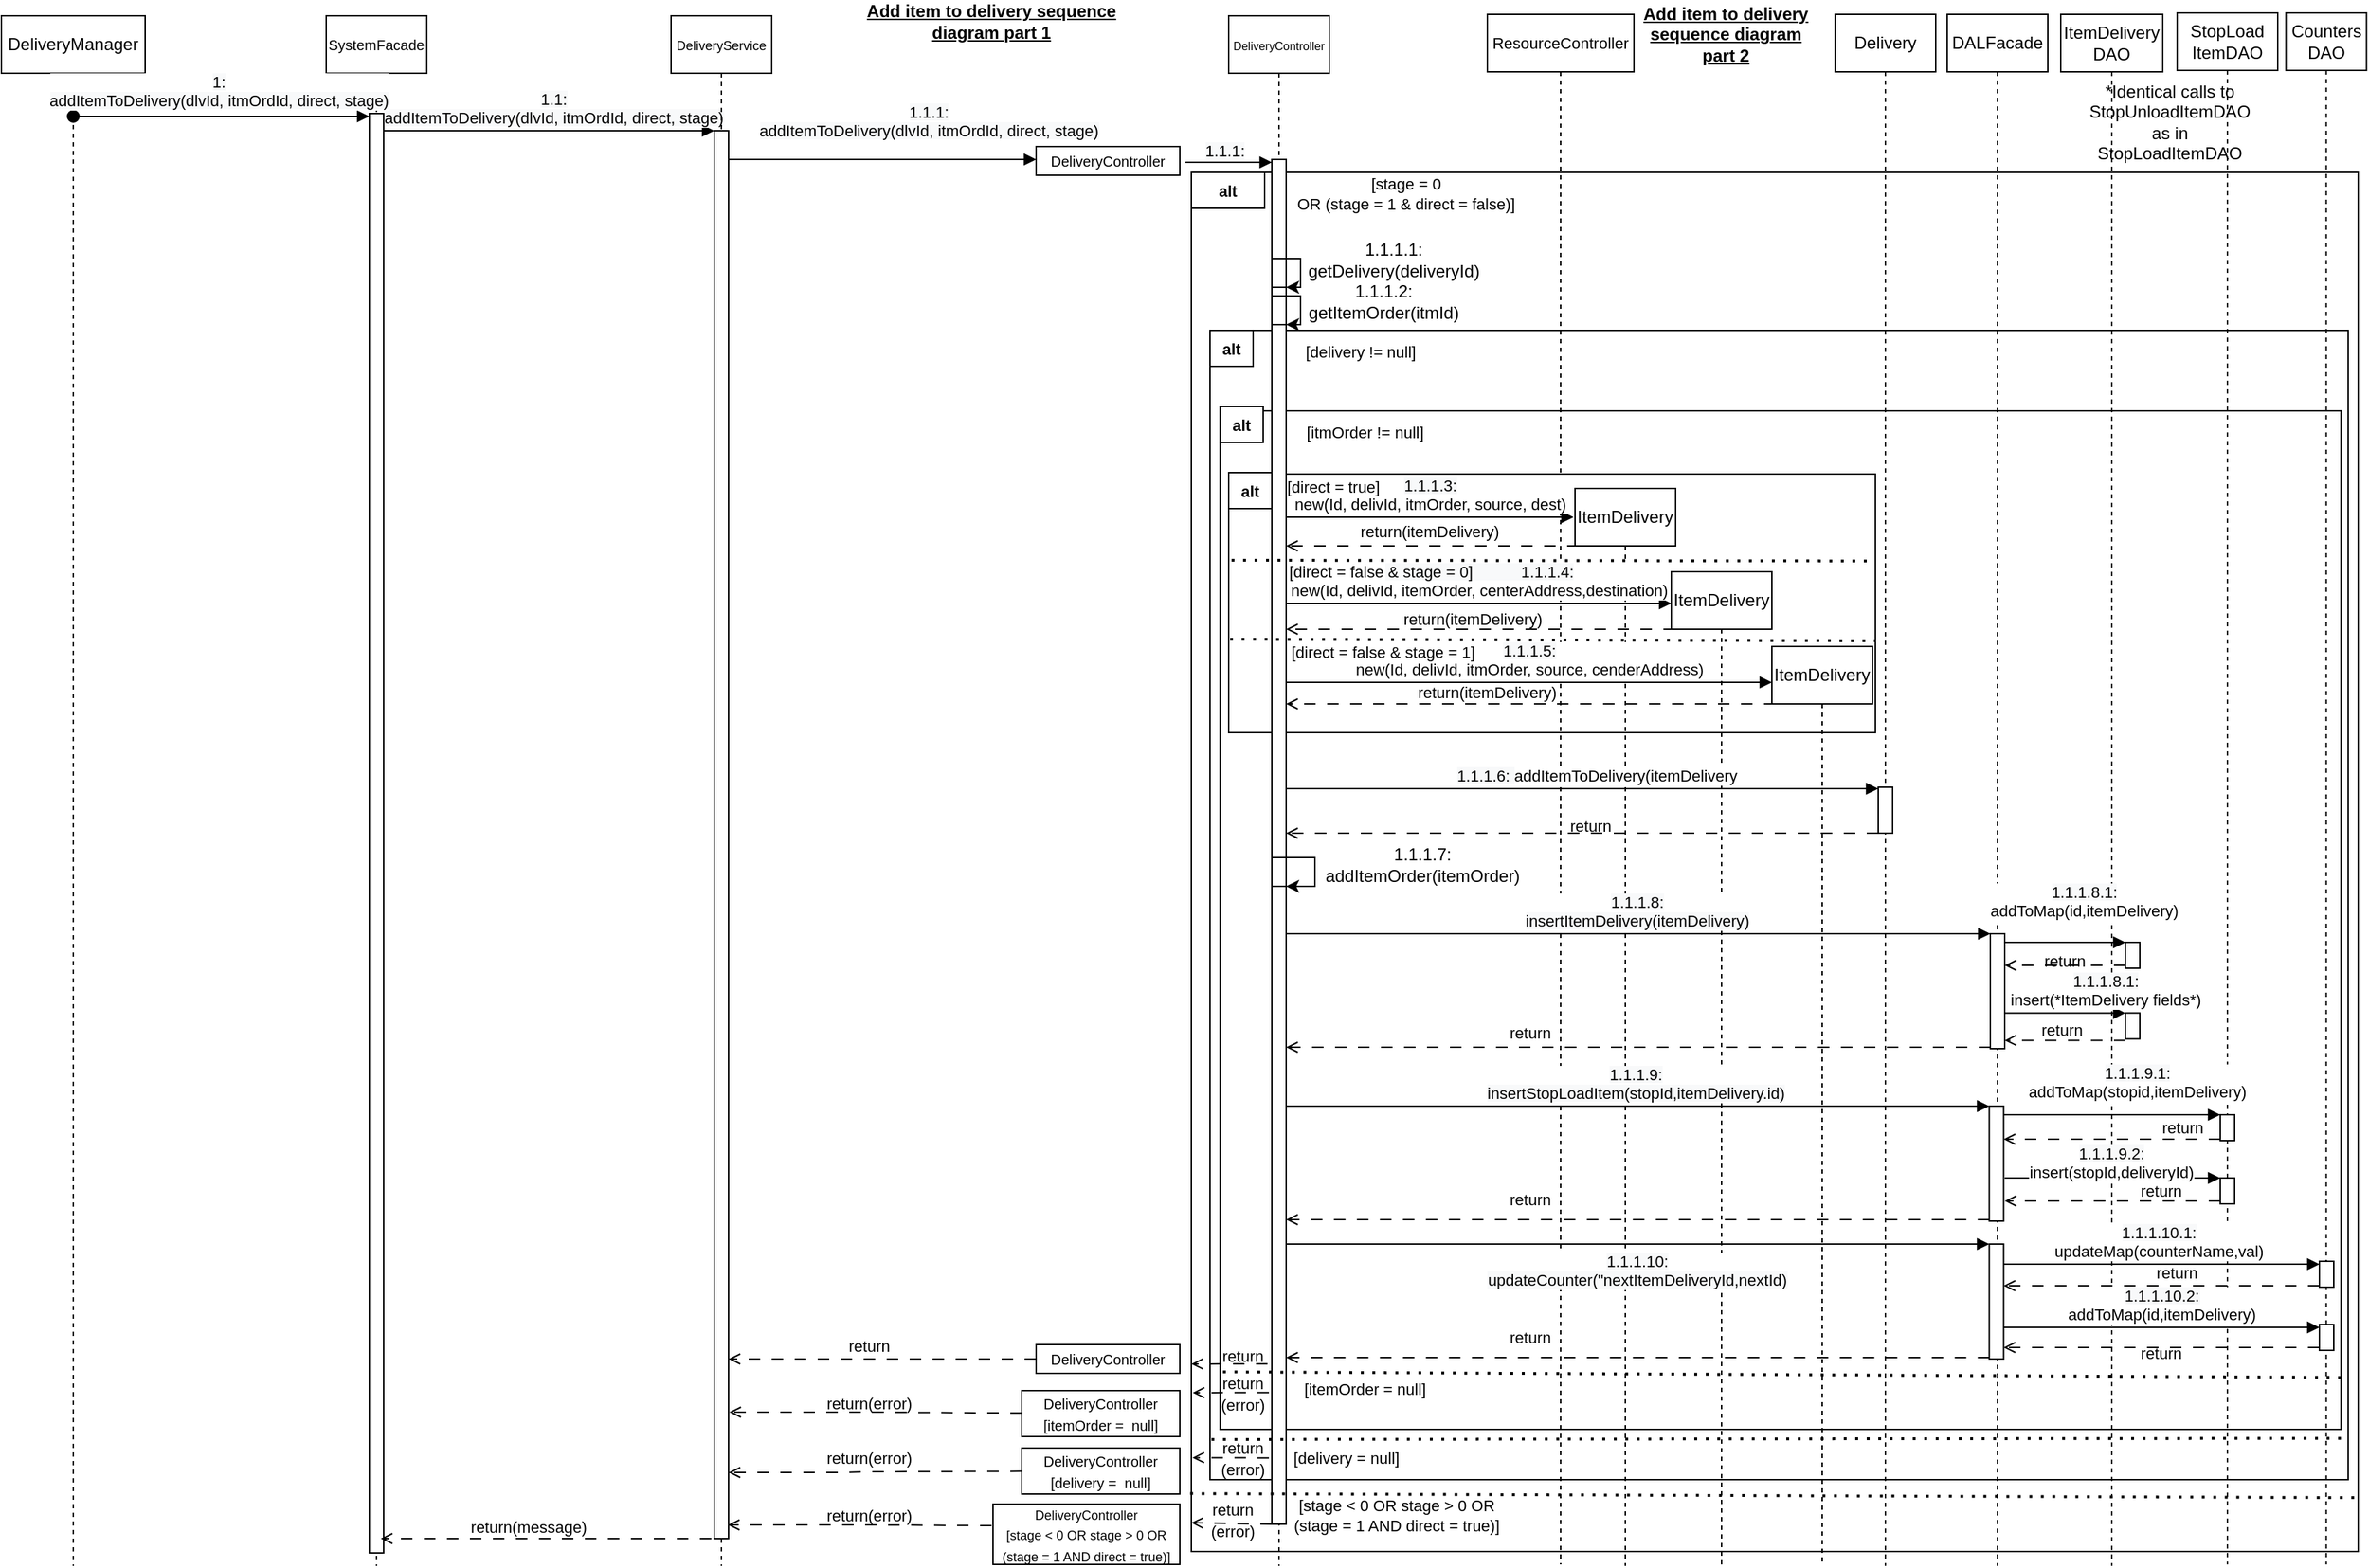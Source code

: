 <mxfile version="20.5.3" type="embed"><diagram name="Page-1" id="2YBvvXClWsGukQMizWep"><mxGraphModel dx="2140" dy="945" grid="1" gridSize="10" guides="1" tooltips="1" connect="1" arrows="1" fold="1" page="1" pageScale="1" pageWidth="827" pageHeight="1169" math="0" shadow="0"><root><mxCell id="0"/><mxCell id="1" parent="0"/><mxCell id="198" value="" style="rounded=0;whiteSpace=wrap;html=1;fontSize=11;" parent="1" vertex="1"><mxGeometry x="4" y="120" width="812" height="960" as="geometry"/></mxCell><mxCell id="205" value="" style="rounded=0;whiteSpace=wrap;html=1;fontSize=11;" parent="1" vertex="1"><mxGeometry x="17" y="230" width="792" height="800" as="geometry"/></mxCell><mxCell id="208" value="" style="rounded=0;whiteSpace=wrap;html=1;fontSize=11;" parent="1" vertex="1"><mxGeometry x="24" y="286" width="780" height="709" as="geometry"/></mxCell><mxCell id="211" value="" style="rounded=0;whiteSpace=wrap;html=1;fontSize=11;" parent="1" vertex="1"><mxGeometry x="30" y="330" width="450" height="180" as="geometry"/></mxCell><mxCell id="103" value="DeliveryManager" style="shape=umlLifeline;perimeter=lifelinePerimeter;whiteSpace=wrap;html=1;container=0;dropTarget=0;collapsible=0;recursiveResize=0;outlineConnect=0;portConstraint=eastwest;newEdgeStyle={&quot;edgeStyle&quot;:&quot;elbowEdgeStyle&quot;,&quot;elbow&quot;:&quot;vertical&quot;,&quot;curved&quot;:0,&quot;rounded&quot;:0};" parent="1" vertex="1"><mxGeometry x="-824" y="11" width="100" height="1079" as="geometry"/></mxCell><mxCell id="104" value="&lt;font style=&quot;font-size: 10px;&quot;&gt;SystemFacade&lt;/font&gt;" style="shape=umlLifeline;perimeter=lifelinePerimeter;whiteSpace=wrap;html=1;container=0;dropTarget=0;collapsible=0;recursiveResize=0;outlineConnect=0;portConstraint=eastwest;newEdgeStyle={&quot;edgeStyle&quot;:&quot;elbowEdgeStyle&quot;,&quot;elbow&quot;:&quot;vertical&quot;,&quot;curved&quot;:0,&quot;rounded&quot;:0};" parent="1" vertex="1"><mxGeometry x="-598" y="11" width="70" height="1079" as="geometry"/></mxCell><mxCell id="105" value="" style="html=1;points=[];perimeter=orthogonalPerimeter;outlineConnect=0;targetShapes=umlLifeline;portConstraint=eastwest;newEdgeStyle={&quot;edgeStyle&quot;:&quot;elbowEdgeStyle&quot;,&quot;elbow&quot;:&quot;vertical&quot;,&quot;curved&quot;:0,&quot;rounded&quot;:0};" parent="104" vertex="1"><mxGeometry x="30" y="68" width="10" height="1002" as="geometry"/></mxCell><mxCell id="106" value="&lt;font style=&quot;font-size: 8px;&quot;&gt;DeliveryController&lt;/font&gt;" style="shape=umlLifeline;perimeter=lifelinePerimeter;whiteSpace=wrap;html=1;container=0;dropTarget=0;collapsible=0;recursiveResize=0;outlineConnect=0;portConstraint=eastwest;newEdgeStyle={&quot;edgeStyle&quot;:&quot;elbowEdgeStyle&quot;,&quot;elbow&quot;:&quot;vertical&quot;,&quot;curved&quot;:0,&quot;rounded&quot;:0};" parent="1" vertex="1"><mxGeometry x="30" y="11" width="70" height="1079" as="geometry"/></mxCell><mxCell id="107" value="" style="html=1;points=[];perimeter=orthogonalPerimeter;outlineConnect=0;targetShapes=umlLifeline;portConstraint=eastwest;newEdgeStyle={&quot;edgeStyle&quot;:&quot;elbowEdgeStyle&quot;,&quot;elbow&quot;:&quot;vertical&quot;,&quot;curved&quot;:0,&quot;rounded&quot;:0};" parent="106" vertex="1"><mxGeometry x="30" y="100" width="10" height="950" as="geometry"/></mxCell><mxCell id="197" value="" style="html=1;points=[];perimeter=orthogonalPerimeter;outlineConnect=0;targetShapes=umlLifeline;portConstraint=eastwest;newEdgeStyle={&quot;edgeStyle&quot;:&quot;elbowEdgeStyle&quot;,&quot;elbow&quot;:&quot;vertical&quot;,&quot;curved&quot;:0,&quot;rounded&quot;:0};" parent="106" vertex="1"><mxGeometry x="30" y="169" width="10" height="20" as="geometry"/></mxCell><mxCell id="196" value="" style="edgeStyle=elbowEdgeStyle;elbow=vertical;endArrow=classic;html=1;rounded=0;" parent="106" source="197" target="197" edge="1"><mxGeometry width="50" height="50" relative="1" as="geometry"><mxPoint x="-106.5" y="183.237" as="sourcePoint"/><mxPoint x="-106.5" y="203.237" as="targetPoint"/><Array as="points"><mxPoint x="50" y="179"/></Array></mxGeometry></mxCell><mxCell id="204" value="" style="html=1;points=[];perimeter=orthogonalPerimeter;outlineConnect=0;targetShapes=umlLifeline;portConstraint=eastwest;newEdgeStyle={&quot;edgeStyle&quot;:&quot;elbowEdgeStyle&quot;,&quot;elbow&quot;:&quot;vertical&quot;,&quot;curved&quot;:0,&quot;rounded&quot;:0};" parent="106" vertex="1"><mxGeometry x="30" y="195" width="10" height="20" as="geometry"/></mxCell><mxCell id="202" value="" style="edgeStyle=elbowEdgeStyle;elbow=vertical;endArrow=classic;html=1;rounded=0;" parent="106" source="204" target="204" edge="1"><mxGeometry width="50" height="50" relative="1" as="geometry"><mxPoint x="-105.5" y="180.237" as="sourcePoint"/><mxPoint x="-105.5" y="200.237" as="targetPoint"/><Array as="points"><mxPoint x="50" y="209"/></Array></mxGeometry></mxCell><mxCell id="108" value="&lt;font style=&quot;font-size: 11px;&quot;&gt;ResourceController&lt;/font&gt;" style="shape=umlLifeline;perimeter=lifelinePerimeter;whiteSpace=wrap;html=1;container=0;dropTarget=0;collapsible=0;recursiveResize=0;outlineConnect=0;portConstraint=eastwest;newEdgeStyle={&quot;edgeStyle&quot;:&quot;elbowEdgeStyle&quot;,&quot;elbow&quot;:&quot;vertical&quot;,&quot;curved&quot;:0,&quot;rounded&quot;:0};" parent="1" vertex="1"><mxGeometry x="210" y="10" width="102" height="1079" as="geometry"/></mxCell><mxCell id="114" value="ItemDelivery" style="shape=umlLifeline;perimeter=lifelinePerimeter;whiteSpace=wrap;html=1;container=0;dropTarget=0;collapsible=0;recursiveResize=0;outlineConnect=0;portConstraint=eastwest;newEdgeStyle={&quot;edgeStyle&quot;:&quot;elbowEdgeStyle&quot;,&quot;elbow&quot;:&quot;vertical&quot;,&quot;curved&quot;:0,&quot;rounded&quot;:0};" parent="1" vertex="1"><mxGeometry x="271" y="340" width="70" height="750" as="geometry"/></mxCell><mxCell id="116" value="ItemDelivery" style="shape=umlLifeline;perimeter=lifelinePerimeter;whiteSpace=wrap;html=1;container=0;dropTarget=0;collapsible=0;recursiveResize=0;outlineConnect=0;portConstraint=eastwest;newEdgeStyle={&quot;edgeStyle&quot;:&quot;elbowEdgeStyle&quot;,&quot;elbow&quot;:&quot;vertical&quot;,&quot;curved&quot;:0,&quot;rounded&quot;:0};" parent="1" vertex="1"><mxGeometry x="408" y="450" width="70" height="640" as="geometry"/></mxCell><mxCell id="133" value="" style="endArrow=open;html=1;rounded=0;horizontal=1;dashed=1;dashPattern=8 8;endFill=0;" parent="1" edge="1"><mxGeometry width="50" height="50" relative="1" as="geometry"><mxPoint x="-330" y="1071" as="sourcePoint"/><mxPoint x="-560" y="1071" as="targetPoint"/><Array as="points"><mxPoint x="-392" y="1071"/><mxPoint x="-502" y="1071"/></Array></mxGeometry></mxCell><mxCell id="134" value="&lt;font style=&quot;font-size: 12px;&quot;&gt;Delivery&lt;/font&gt;" style="shape=umlLifeline;perimeter=lifelinePerimeter;whiteSpace=wrap;html=1;container=0;dropTarget=0;collapsible=0;recursiveResize=0;outlineConnect=0;portConstraint=eastwest;newEdgeStyle={&quot;edgeStyle&quot;:&quot;elbowEdgeStyle&quot;,&quot;elbow&quot;:&quot;vertical&quot;,&quot;curved&quot;:0,&quot;rounded&quot;:0};" parent="1" vertex="1"><mxGeometry x="452" y="10" width="70" height="1080" as="geometry"/></mxCell><mxCell id="136" value="&lt;span style=&quot;background-color: rgb(248, 249, 250);&quot;&gt;1.1:&lt;/span&gt;&lt;br style=&quot;background-color: rgb(248, 249, 250);&quot;&gt;&lt;span style=&quot;background-color: rgb(248, 249, 250);&quot;&gt;addItemToDelivery(dlvId, itmOrdId, direct, stage)&lt;/span&gt;" style="html=1;verticalAlign=bottom;endArrow=block;edgeStyle=elbowEdgeStyle;elbow=vertical;curved=0;rounded=0;" parent="1" source="105" target="140" edge="1"><mxGeometry x="0.026" relative="1" as="geometry"><mxPoint x="-580" y="141" as="sourcePoint"/><Array as="points"><mxPoint x="-490" y="91"/><mxPoint x="-470" y="141"/><mxPoint x="260" y="101"/><mxPoint x="180" y="151"/><mxPoint x="250" y="91"/></Array><mxPoint as="offset"/><mxPoint x="-400" y="141" as="targetPoint"/></mxGeometry></mxCell><mxCell id="137" value="&lt;span style=&quot;background-color: rgb(248, 249, 250);&quot;&gt;&lt;font style=&quot;&quot;&gt;1:&lt;br&gt;addItemToDelivery(dlvId, itmOrdId, direct, stage)&lt;/font&gt;&lt;/span&gt;" style="html=1;verticalAlign=bottom;startArrow=oval;endArrow=block;startSize=8;edgeStyle=elbowEdgeStyle;elbow=vertical;curved=0;rounded=0;" parent="1" source="103" target="105" edge="1"><mxGeometry x="-0.019" y="2" relative="1" as="geometry"><mxPoint x="-804.965" y="81" as="sourcePoint"/><Array as="points"><mxPoint x="-660" y="81"/><mxPoint x="-640" y="71"/><mxPoint x="110" y="71"/><mxPoint x="50" y="71"/><mxPoint x="160" y="91"/><mxPoint x="130" y="111"/></Array><mxPoint as="offset"/><mxPoint x="-570" y="81" as="targetPoint"/></mxGeometry></mxCell><mxCell id="138" value="&lt;span style=&quot;background-color: rgb(248, 249, 250);&quot;&gt;1.1.1:&lt;/span&gt;&lt;br style=&quot;background-color: rgb(248, 249, 250);&quot;&gt;&lt;span style=&quot;background-color: rgb(248, 249, 250);&quot;&gt;addItemToDelivery(dlvId, itmOrdId, direct, stage)&lt;/span&gt;" style="html=1;verticalAlign=bottom;endArrow=block;edgeStyle=elbowEdgeStyle;elbow=vertical;curved=0;rounded=0;" parent="1" source="140" target="Bc3wxz4l5R2YYqvCJoII-310" edge="1"><mxGeometry x="0.293" y="11" relative="1" as="geometry"><mxPoint x="-548" y="101" as="sourcePoint"/><Array as="points"><mxPoint x="-240" y="111"/><mxPoint x="-240" y="151"/><mxPoint x="-480" y="101"/><mxPoint x="-460" y="151"/><mxPoint x="270" y="111"/><mxPoint x="190" y="161"/><mxPoint x="260" y="101"/></Array><mxPoint as="offset"/><mxPoint x="-120" y="111" as="targetPoint"/></mxGeometry></mxCell><mxCell id="139" value="&lt;font style=&quot;font-size: 9px;&quot;&gt;DeliveryService&lt;/font&gt;" style="shape=umlLifeline;perimeter=lifelinePerimeter;whiteSpace=wrap;html=1;container=0;dropTarget=0;collapsible=0;recursiveResize=0;outlineConnect=0;portConstraint=eastwest;newEdgeStyle={&quot;edgeStyle&quot;:&quot;elbowEdgeStyle&quot;,&quot;elbow&quot;:&quot;vertical&quot;,&quot;curved&quot;:0,&quot;rounded&quot;:0};" parent="1" vertex="1"><mxGeometry x="-358" y="11" width="70" height="1079" as="geometry"/></mxCell><mxCell id="140" value="" style="html=1;points=[];perimeter=orthogonalPerimeter;outlineConnect=0;targetShapes=umlLifeline;portConstraint=eastwest;newEdgeStyle={&quot;edgeStyle&quot;:&quot;elbowEdgeStyle&quot;,&quot;elbow&quot;:&quot;vertical&quot;,&quot;curved&quot;:0,&quot;rounded&quot;:0};" parent="139" vertex="1"><mxGeometry x="30" y="80" width="10" height="980" as="geometry"/></mxCell><mxCell id="161" value="DALFacade" style="shape=umlLifeline;perimeter=lifelinePerimeter;whiteSpace=wrap;html=1;container=0;dropTarget=0;collapsible=0;recursiveResize=0;outlineConnect=0;portConstraint=eastwest;newEdgeStyle={&quot;edgeStyle&quot;:&quot;elbowEdgeStyle&quot;,&quot;elbow&quot;:&quot;vertical&quot;,&quot;curved&quot;:0,&quot;rounded&quot;:0};" parent="1" vertex="1"><mxGeometry x="530" y="10" width="70" height="1080" as="geometry"/></mxCell><mxCell id="167" value="ItemDelivery&lt;br&gt;DAO" style="shape=umlLifeline;perimeter=lifelinePerimeter;whiteSpace=wrap;html=1;container=0;dropTarget=0;collapsible=0;recursiveResize=0;outlineConnect=0;portConstraint=eastwest;newEdgeStyle={&quot;edgeStyle&quot;:&quot;elbowEdgeStyle&quot;,&quot;elbow&quot;:&quot;vertical&quot;,&quot;curved&quot;:0,&quot;rounded&quot;:0};" parent="1" vertex="1"><mxGeometry x="609" y="10" width="71" height="1080" as="geometry"/></mxCell><mxCell id="193" value="&lt;font style=&quot;font-size: 11px;&quot;&gt;return(message)&lt;/font&gt;" style="text;html=1;align=center;verticalAlign=middle;whiteSpace=wrap;rounded=0;" parent="1" vertex="1"><mxGeometry x="-487" y="1048" width="60" height="30" as="geometry"/></mxCell><mxCell id="195" value="1.1.1.1: getDelivery(deliveryId)" style="text;html=1;align=center;verticalAlign=middle;whiteSpace=wrap;rounded=0;" parent="1" vertex="1"><mxGeometry x="70" y="166" width="150" height="30" as="geometry"/></mxCell><mxCell id="199" value="[stage = 0&lt;br&gt;OR (stage = 1 &amp;amp; direct = false)]" style="text;html=1;align=center;verticalAlign=middle;whiteSpace=wrap;rounded=0;fontSize=11;" parent="1" vertex="1"><mxGeometry x="54" y="120" width="199" height="30" as="geometry"/></mxCell><mxCell id="200" value="&lt;b&gt;alt&lt;/b&gt;" style="rounded=0;whiteSpace=wrap;html=1;fontSize=11;" parent="1" vertex="1"><mxGeometry x="4" y="120" width="51" height="25" as="geometry"/></mxCell><mxCell id="203" value="1.1.1.2: getItemOrder(itmId)" style="text;html=1;align=center;verticalAlign=middle;whiteSpace=wrap;rounded=0;" parent="1" vertex="1"><mxGeometry x="63" y="195" width="150" height="30" as="geometry"/></mxCell><mxCell id="206" value="&lt;b&gt;alt&lt;/b&gt;" style="rounded=0;whiteSpace=wrap;html=1;fontSize=11;" parent="1" vertex="1"><mxGeometry x="17" y="230" width="30" height="25" as="geometry"/></mxCell><mxCell id="207" value="[delivery != null]" style="text;html=1;align=center;verticalAlign=middle;whiteSpace=wrap;rounded=0;fontSize=11;" parent="1" vertex="1"><mxGeometry x="80" y="230" width="83.5" height="30" as="geometry"/></mxCell><mxCell id="209" value="&lt;b&gt;alt&lt;/b&gt;" style="rounded=0;whiteSpace=wrap;html=1;fontSize=11;" parent="1" vertex="1"><mxGeometry x="24" y="283" width="30" height="25" as="geometry"/></mxCell><mxCell id="210" value="[itmOrder != null]" style="text;html=1;align=center;verticalAlign=middle;whiteSpace=wrap;rounded=0;fontSize=11;" parent="1" vertex="1"><mxGeometry x="80" y="286" width="90" height="30" as="geometry"/></mxCell><mxCell id="212" value="&lt;b&gt;alt&lt;/b&gt;" style="rounded=0;whiteSpace=wrap;html=1;fontSize=11;" parent="1" vertex="1"><mxGeometry x="30" y="329" width="30" height="25" as="geometry"/></mxCell><mxCell id="214" value="&lt;span style=&quot;background-color: rgb(248, 249, 250);&quot;&gt;1.1.1.3:&lt;/span&gt;&lt;br style=&quot;background-color: rgb(248, 249, 250);&quot;&gt;new(Id, delivId, itmOrder, source, dest)" style="html=1;verticalAlign=bottom;endArrow=block;edgeStyle=elbowEdgeStyle;elbow=vertical;curved=0;rounded=0;" parent="1" source="107" edge="1"><mxGeometry x="-0.003" relative="1" as="geometry"><mxPoint x="-32" y="360.0" as="sourcePoint"/><Array as="points"><mxPoint x="244" y="360"/><mxPoint x="-186" y="121"/><mxPoint x="-186" y="161"/><mxPoint x="-426" y="111"/><mxPoint x="-406" y="161"/><mxPoint x="324" y="121"/><mxPoint x="244" y="171"/><mxPoint x="314" y="111"/></Array><mxPoint as="offset"/><mxPoint x="270" y="360" as="targetPoint"/></mxGeometry></mxCell><mxCell id="213" value="[direct = true]" style="text;html=1;align=center;verticalAlign=middle;whiteSpace=wrap;rounded=0;fontSize=11;" parent="1" vertex="1"><mxGeometry x="61" y="324" width="83.5" height="30" as="geometry"/></mxCell><mxCell id="215" value="" style="endArrow=open;html=1;rounded=0;horizontal=1;dashed=1;dashPattern=8 8;endFill=0;" parent="1" source="114" target="107" edge="1"><mxGeometry width="50" height="50" relative="1" as="geometry"><mxPoint x="-318" y="878" as="sourcePoint"/><mxPoint x="-548" y="878" as="targetPoint"/><Array as="points"><mxPoint x="150" y="380"/><mxPoint x="70" y="380"/></Array></mxGeometry></mxCell><mxCell id="216" value="&lt;font style=&quot;font-size: 11px;&quot;&gt;return(itemDelivery)&lt;/font&gt;" style="text;html=1;align=center;verticalAlign=middle;whiteSpace=wrap;rounded=0;" parent="1" vertex="1"><mxGeometry x="140" y="355" width="60" height="30" as="geometry"/></mxCell><mxCell id="217" value="ItemDelivery" style="shape=umlLifeline;perimeter=lifelinePerimeter;whiteSpace=wrap;html=1;container=0;dropTarget=0;collapsible=0;recursiveResize=0;outlineConnect=0;portConstraint=eastwest;newEdgeStyle={&quot;edgeStyle&quot;:&quot;elbowEdgeStyle&quot;,&quot;elbow&quot;:&quot;vertical&quot;,&quot;curved&quot;:0,&quot;rounded&quot;:0};" parent="1" vertex="1"><mxGeometry x="338" y="398" width="70" height="692" as="geometry"/></mxCell><mxCell id="218" value="" style="endArrow=none;dashed=1;html=1;dashPattern=1 3;strokeWidth=2;rounded=0;fontSize=11;entryX=1.001;entryY=0.336;entryDx=0;entryDy=0;entryPerimeter=0;" parent="1" target="211" edge="1"><mxGeometry width="50" height="50" relative="1" as="geometry"><mxPoint x="32" y="390" as="sourcePoint"/><mxPoint x="771" y="390" as="targetPoint"/></mxGeometry></mxCell><mxCell id="220" value="&lt;span style=&quot;background-color: rgb(248, 249, 250);&quot;&gt;&amp;nbsp; &amp;nbsp; &amp;nbsp; &amp;nbsp; &amp;nbsp; &amp;nbsp; &amp;nbsp; &amp;nbsp; &amp;nbsp; &amp;nbsp; &amp;nbsp; &amp;nbsp; &amp;nbsp; &amp;nbsp; &amp;nbsp; &amp;nbsp;1.1.1.4:&lt;/span&gt;&lt;br style=&quot;background-color: rgb(248, 249, 250);&quot;&gt;new(Id, delivId, itemOrder, centerAddress,destination)" style="html=1;verticalAlign=bottom;endArrow=block;edgeStyle=elbowEdgeStyle;elbow=vertical;curved=0;rounded=0;" parent="1" source="107" edge="1"><mxGeometry relative="1" as="geometry"><mxPoint x="-75.5" y="420" as="sourcePoint"/><Array as="points"><mxPoint x="244.5" y="420"/><mxPoint x="-185.5" y="181"/><mxPoint x="-185.5" y="221"/><mxPoint x="-425.5" y="171"/><mxPoint x="-405.5" y="221"/><mxPoint x="324.5" y="181"/><mxPoint x="244.5" y="231"/><mxPoint x="314.5" y="171"/></Array><mxPoint as="offset"/><mxPoint x="338" y="420" as="targetPoint"/></mxGeometry></mxCell><mxCell id="219" value="[direct = false &amp;amp; stage = 0]" style="text;html=1;align=center;verticalAlign=middle;whiteSpace=wrap;rounded=0;fontSize=11;" parent="1" vertex="1"><mxGeometry x="64" y="383" width="143.5" height="30" as="geometry"/></mxCell><mxCell id="221" value="" style="endArrow=open;html=1;rounded=0;horizontal=1;dashed=1;dashPattern=8 8;endFill=0;" parent="1" target="107" edge="1"><mxGeometry width="50" height="50" relative="1" as="geometry"><mxPoint x="372.5" y="438" as="sourcePoint"/><mxPoint x="-76" y="438" as="targetPoint"/><Array as="points"><mxPoint x="140" y="438"/><mxPoint x="70" y="438"/></Array></mxGeometry></mxCell><mxCell id="222" value="&lt;font style=&quot;font-size: 11px;&quot;&gt;return(itemDelivery)&lt;/font&gt;" style="text;html=1;align=center;verticalAlign=middle;whiteSpace=wrap;rounded=0;" parent="1" vertex="1"><mxGeometry x="170" y="416" width="60" height="30" as="geometry"/></mxCell><mxCell id="223" value="" style="endArrow=none;dashed=1;html=1;dashPattern=1 3;strokeWidth=2;rounded=0;fontSize=11;" parent="1" edge="1"><mxGeometry width="50" height="50" relative="1" as="geometry"><mxPoint x="31" y="445" as="sourcePoint"/><mxPoint x="480" y="446" as="targetPoint"/></mxGeometry></mxCell><mxCell id="225" value="&lt;span style=&quot;background-color: rgb(248, 249, 250);&quot;&gt;1.1.1.5:&lt;/span&gt;&lt;br style=&quot;background-color: rgb(248, 249, 250);&quot;&gt;new(Id, delivId, itmOrder, source, cenderAddress)" style="html=1;verticalAlign=bottom;endArrow=block;edgeStyle=elbowEdgeStyle;elbow=vertical;curved=0;rounded=0;" parent="1" source="107" edge="1"><mxGeometry x="-0.003" relative="1" as="geometry"><mxPoint x="-76" y="474" as="sourcePoint"/><Array as="points"><mxPoint x="398" y="475"/><mxPoint x="-176" y="125"/><mxPoint x="-176" y="165"/><mxPoint x="-416" y="115"/><mxPoint x="-396" y="165"/><mxPoint x="334" y="125"/><mxPoint x="254" y="175"/><mxPoint x="324" y="115"/></Array><mxPoint as="offset"/><mxPoint x="408" y="475" as="targetPoint"/></mxGeometry></mxCell><mxCell id="224" value="[direct = false &amp;amp; stage = 1]" style="text;html=1;align=center;verticalAlign=middle;whiteSpace=wrap;rounded=0;fontSize=11;" parent="1" vertex="1"><mxGeometry x="68" y="439" width="139" height="30" as="geometry"/></mxCell><mxCell id="227" value="" style="endArrow=open;html=1;rounded=0;horizontal=1;dashed=1;dashPattern=8 8;endFill=0;" parent="1" target="107" edge="1"><mxGeometry width="50" height="50" relative="1" as="geometry"><mxPoint x="442.5" y="490" as="sourcePoint"/><mxPoint x="-75.5" y="490" as="targetPoint"/><Array as="points"><mxPoint x="140.5" y="490"/><mxPoint x="80" y="490"/></Array></mxGeometry></mxCell><mxCell id="228" value="&lt;font style=&quot;font-size: 11px;&quot;&gt;return(itemDelivery)&lt;/font&gt;" style="text;html=1;align=center;verticalAlign=middle;whiteSpace=wrap;rounded=0;" parent="1" vertex="1"><mxGeometry x="180" y="467" width="60" height="30" as="geometry"/></mxCell><mxCell id="229" value="&lt;span style=&quot;background-color: rgb(248, 249, 250);&quot;&gt;1.1.1.6:&amp;nbsp;&lt;/span&gt;addItemToDelivery(itemDelivery" style="html=1;verticalAlign=bottom;endArrow=block;edgeStyle=elbowEdgeStyle;elbow=vertical;curved=0;rounded=0;" parent="1" source="107" target="230" edge="1"><mxGeometry x="0.045" relative="1" as="geometry"><mxPoint x="-76" y="549" as="sourcePoint"/><Array as="points"><mxPoint x="420" y="549"/><mxPoint x="-20" y="639"/><mxPoint x="-166" y="154"/><mxPoint x="-166" y="194"/><mxPoint x="-406" y="144"/><mxPoint x="-386" y="194"/><mxPoint x="344" y="154"/><mxPoint x="264" y="204"/><mxPoint x="334" y="144"/></Array><mxPoint as="offset"/><mxPoint x="510" y="549" as="targetPoint"/></mxGeometry></mxCell><mxCell id="230" value="" style="html=1;points=[];perimeter=orthogonalPerimeter;outlineConnect=0;targetShapes=umlLifeline;portConstraint=eastwest;newEdgeStyle={&quot;edgeStyle&quot;:&quot;elbowEdgeStyle&quot;,&quot;elbow&quot;:&quot;vertical&quot;,&quot;curved&quot;:0,&quot;rounded&quot;:0};" parent="1" vertex="1"><mxGeometry x="482" y="548" width="10" height="32" as="geometry"/></mxCell><mxCell id="231" value="" style="endArrow=open;html=1;rounded=0;horizontal=1;dashed=1;dashPattern=8 8;endFill=0;" parent="1" source="230" target="107" edge="1"><mxGeometry width="197" height="580" relative="1" as="geometry"><mxPoint x="452.5" y="500" as="sourcePoint"/><mxPoint x="-65.5" y="500" as="targetPoint"/><Array as="points"><mxPoint x="150" y="580"/></Array></mxGeometry></mxCell><mxCell id="232" value="&lt;font style=&quot;font-size: 11px;&quot;&gt;return&lt;/font&gt;" style="text;html=1;align=center;verticalAlign=middle;whiteSpace=wrap;rounded=0;" parent="231" vertex="1"><mxGeometry x="252" y="560" width="60" height="30" as="geometry"/></mxCell><mxCell id="233" value="" style="edgeStyle=elbowEdgeStyle;elbow=vertical;endArrow=classic;html=1;rounded=0;" parent="1" source="235" target="235" edge="1"><mxGeometry width="50" height="50" relative="1" as="geometry"><mxPoint x="-75.5" y="599.237" as="sourcePoint"/><mxPoint x="-75.5" y="619.237" as="targetPoint"/></mxGeometry></mxCell><mxCell id="234" value="1.1.1.7: addItemOrder(itemOrder)" style="text;html=1;align=center;verticalAlign=middle;whiteSpace=wrap;rounded=0;" parent="1" vertex="1"><mxGeometry x="89.5" y="587" width="150" height="30" as="geometry"/></mxCell><mxCell id="235" value="" style="html=1;points=[];perimeter=orthogonalPerimeter;outlineConnect=0;targetShapes=umlLifeline;portConstraint=eastwest;newEdgeStyle={&quot;edgeStyle&quot;:&quot;elbowEdgeStyle&quot;,&quot;elbow&quot;:&quot;vertical&quot;,&quot;curved&quot;:0,&quot;rounded&quot;:0};" parent="1" vertex="1"><mxGeometry x="60" y="597" width="10" height="20" as="geometry"/></mxCell><mxCell id="236" value="" style="endArrow=open;html=1;rounded=0;horizontal=1;dashed=1;dashPattern=8 8;endFill=0;" parent="1" source="Bc3wxz4l5R2YYqvCJoII-313" target="140" edge="1"><mxGeometry width="197" height="580" relative="1" as="geometry"><mxPoint x="-180" y="949" as="sourcePoint"/><mxPoint x="-320" y="946" as="targetPoint"/></mxGeometry></mxCell><mxCell id="238" value="&lt;font style=&quot;font-size: 11px;&quot;&gt;return&lt;/font&gt;" style="text;html=1;align=center;verticalAlign=middle;whiteSpace=wrap;rounded=0;" parent="1" vertex="1"><mxGeometry x="-250" y="922" width="60" height="30" as="geometry"/></mxCell><mxCell id="239" value="" style="endArrow=none;dashed=1;html=1;dashPattern=1 3;strokeWidth=2;rounded=0;fontSize=11;entryX=1;entryY=0.949;entryDx=0;entryDy=0;entryPerimeter=0;" parent="1" target="208" edge="1"><mxGeometry width="50" height="50" relative="1" as="geometry"><mxPoint x="26" y="955" as="sourcePoint"/><mxPoint x="818" y="953" as="targetPoint"/></mxGeometry></mxCell><mxCell id="240" value="[itemOrder = null]" style="text;html=1;align=center;verticalAlign=middle;whiteSpace=wrap;rounded=0;fontSize=11;" parent="1" vertex="1"><mxGeometry x="80" y="952" width="90" height="30" as="geometry"/></mxCell><mxCell id="241" value="" style="endArrow=open;html=1;rounded=0;horizontal=1;dashed=1;dashPattern=8 8;endFill=0;" parent="1" source="Bc3wxz4l5R2YYqvCJoII-314" edge="1"><mxGeometry width="197" height="580" relative="1" as="geometry"><mxPoint x="-140" y="983" as="sourcePoint"/><mxPoint x="-317.5" y="983" as="targetPoint"/><Array as="points"><mxPoint x="-219.5" y="983"/><mxPoint x="-239.5" y="983"/></Array></mxGeometry></mxCell><mxCell id="242" value="&lt;font style=&quot;font-size: 11px;&quot;&gt;return(error)&lt;/font&gt;" style="text;html=1;align=center;verticalAlign=middle;whiteSpace=wrap;rounded=0;" parent="1" vertex="1"><mxGeometry x="-250" y="962" width="60" height="30" as="geometry"/></mxCell><mxCell id="243" value="[delivery = null]" style="text;html=1;align=center;verticalAlign=middle;whiteSpace=wrap;rounded=0;fontSize=11;" parent="1" vertex="1"><mxGeometry x="70" y="1000" width="83.5" height="30" as="geometry"/></mxCell><mxCell id="244" value="" style="endArrow=none;dashed=1;html=1;dashPattern=1 3;strokeWidth=2;rounded=0;fontSize=11;entryX=1.001;entryY=0.964;entryDx=0;entryDy=0;entryPerimeter=0;" parent="1" target="205" edge="1"><mxGeometry width="50" height="50" relative="1" as="geometry"><mxPoint x="18" y="1002" as="sourcePoint"/><mxPoint x="832.75" y="1001" as="targetPoint"/></mxGeometry></mxCell><mxCell id="245" value="" style="endArrow=open;html=1;rounded=0;horizontal=1;dashed=1;dashPattern=8 8;endFill=0;" parent="1" source="Bc3wxz4l5R2YYqvCJoII-315" target="140" edge="1"><mxGeometry width="197" height="580" relative="1" as="geometry"><mxPoint x="-120" y="1025" as="sourcePoint"/><mxPoint x="-317.5" y="1024.5" as="targetPoint"/><Array as="points"><mxPoint x="-219.5" y="1024.5"/><mxPoint x="-240" y="1025"/></Array></mxGeometry></mxCell><mxCell id="246" value="&lt;font style=&quot;font-size: 11px;&quot;&gt;return(error)&lt;/font&gt;" style="text;html=1;align=center;verticalAlign=middle;whiteSpace=wrap;rounded=0;" parent="1" vertex="1"><mxGeometry x="-250" y="1000" width="60" height="30" as="geometry"/></mxCell><mxCell id="247" value="&lt;span style=&quot;background-color: rgb(248, 249, 250);&quot;&gt;1.1.1.8:&lt;/span&gt;&lt;br style=&quot;background-color: rgb(248, 249, 250);&quot;&gt;&lt;span style=&quot;background-color: rgb(248, 249, 250);&quot;&gt;insertItemDelivery(itemDelivery&lt;/span&gt;&lt;span style=&quot;background-color: rgb(248, 249, 250);&quot;&gt;)&lt;/span&gt;" style="html=1;verticalAlign=bottom;endArrow=block;edgeStyle=elbowEdgeStyle;elbow=vertical;curved=0;rounded=0;" parent="1" source="107" target="248" edge="1"><mxGeometry x="-0.006" relative="1" as="geometry"><mxPoint x="-76.0" y="650.0" as="sourcePoint"/><Array as="points"><mxPoint x="70" y="650"/><mxPoint x="208" y="690"/><mxPoint x="-32" y="640"/><mxPoint x="-12" y="690"/><mxPoint x="718" y="650"/><mxPoint x="638" y="700"/><mxPoint x="708" y="640"/></Array><mxPoint as="offset"/><mxPoint x="605" y="650" as="targetPoint"/></mxGeometry></mxCell><mxCell id="248" value="" style="html=1;points=[];perimeter=orthogonalPerimeter;outlineConnect=0;targetShapes=umlLifeline;portConstraint=eastwest;newEdgeStyle={&quot;edgeStyle&quot;:&quot;elbowEdgeStyle&quot;,&quot;elbow&quot;:&quot;vertical&quot;,&quot;curved&quot;:0,&quot;rounded&quot;:0};" parent="1" vertex="1"><mxGeometry x="560" y="650" width="10" height="80" as="geometry"/></mxCell><mxCell id="249" value="&lt;span style=&quot;background-color: rgb(248, 249, 250);&quot;&gt;1.1.1.8.1:&lt;br&gt;&lt;/span&gt;addToMap(id,itemDelivery)" style="html=1;verticalAlign=bottom;endArrow=block;edgeStyle=elbowEdgeStyle;elbow=vertical;curved=0;rounded=0;" parent="1" source="248" target="250" edge="1"><mxGeometry x="0.309" y="13" relative="1" as="geometry"><mxPoint x="615" y="656" as="sourcePoint"/><Array as="points"><mxPoint x="630" y="656"/><mxPoint x="211" y="696"/><mxPoint x="-29" y="646"/><mxPoint x="-9" y="696"/><mxPoint x="721" y="656"/><mxPoint x="641" y="706"/><mxPoint x="711" y="646"/></Array><mxPoint as="offset"/><mxPoint x="699" y="656" as="targetPoint"/></mxGeometry></mxCell><mxCell id="250" value="" style="html=1;points=[];perimeter=orthogonalPerimeter;outlineConnect=0;targetShapes=umlLifeline;portConstraint=eastwest;newEdgeStyle={&quot;edgeStyle&quot;:&quot;elbowEdgeStyle&quot;,&quot;elbow&quot;:&quot;vertical&quot;,&quot;curved&quot;:0,&quot;rounded&quot;:0};" parent="1" vertex="1"><mxGeometry x="654" y="656" width="10" height="18" as="geometry"/></mxCell><mxCell id="252" value="" style="endArrow=open;html=1;rounded=0;horizontal=1;dashed=1;dashPattern=8 8;endFill=0;" parent="1" edge="1"><mxGeometry width="197" height="580" relative="1" as="geometry"><mxPoint x="654" y="672" as="sourcePoint"/><mxPoint x="570" y="672" as="targetPoint"/></mxGeometry></mxCell><mxCell id="253" value="&lt;font style=&quot;font-size: 11px;&quot;&gt;return&lt;/font&gt;" style="text;html=1;align=center;verticalAlign=middle;whiteSpace=wrap;rounded=0;" parent="252" vertex="1"><mxGeometry x="582" y="654" width="60" height="30" as="geometry"/></mxCell><mxCell id="254" value="" style="endArrow=open;html=1;rounded=0;horizontal=1;dashed=1;dashPattern=8 8;endFill=0;" parent="1" target="107" edge="1"><mxGeometry width="197" height="580" relative="1" as="geometry"><mxPoint x="560" y="729" as="sourcePoint"/><mxPoint x="-76" y="729" as="targetPoint"/></mxGeometry></mxCell><mxCell id="255" value="&lt;font style=&quot;font-size: 11px;&quot;&gt;return&lt;/font&gt;" style="text;html=1;align=center;verticalAlign=middle;whiteSpace=wrap;rounded=0;" parent="254" vertex="1"><mxGeometry x="210" y="704" width="60" height="30" as="geometry"/></mxCell><mxCell id="256" value="" style="endArrow=none;dashed=1;html=1;dashPattern=1 3;strokeWidth=2;rounded=0;fontSize=11;exitX=-0.001;exitY=0.958;exitDx=0;exitDy=0;exitPerimeter=0;entryX=1.001;entryY=0.961;entryDx=0;entryDy=0;entryPerimeter=0;" parent="1" source="198" target="198" edge="1"><mxGeometry width="50" height="50" relative="1" as="geometry"><mxPoint x="-200" y="1009" as="sourcePoint"/><mxPoint x="841.04" y="1014.76" as="targetPoint"/></mxGeometry></mxCell><mxCell id="257" value="[stage &amp;lt; 0 OR stage &amp;gt; 0 OR (stage = 1 AND direct = true)]" style="text;html=1;align=center;verticalAlign=middle;whiteSpace=wrap;rounded=0;fontSize=11;" parent="1" vertex="1"><mxGeometry x="63.75" y="1040" width="166.25" height="30" as="geometry"/></mxCell><mxCell id="258" value="" style="endArrow=open;html=1;rounded=0;horizontal=1;dashed=1;dashPattern=8 8;endFill=0;" parent="1" edge="1"><mxGeometry width="197" height="580" relative="1" as="geometry"><mxPoint x="-135" y="1062" as="sourcePoint"/><mxPoint x="-318.5" y="1061.5" as="targetPoint"/><Array as="points"><mxPoint x="-220.5" y="1061.5"/><mxPoint x="-240.5" y="1061.5"/></Array></mxGeometry></mxCell><mxCell id="259" value="&lt;font style=&quot;font-size: 11px;&quot;&gt;return(error)&lt;/font&gt;" style="text;html=1;align=center;verticalAlign=middle;whiteSpace=wrap;rounded=0;" parent="1" vertex="1"><mxGeometry x="-250" y="1040" width="60" height="30" as="geometry"/></mxCell><mxCell id="260" value="&lt;span style=&quot;background-color: rgb(248, 249, 250);&quot;&gt;1.1.1.8.1:&lt;br&gt;&lt;/span&gt;insert(*ItemDelivery fields*)" style="html=1;verticalAlign=bottom;endArrow=block;edgeStyle=elbowEdgeStyle;elbow=vertical;curved=0;rounded=0;" parent="1" target="261" edge="1"><mxGeometry x="0.667" relative="1" as="geometry"><mxPoint x="570.0" y="705.21" as="sourcePoint"/><Array as="points"><mxPoint x="630" y="705.21"/><mxPoint x="211" y="745.21"/><mxPoint x="-29" y="695.21"/><mxPoint x="-9" y="745.21"/><mxPoint x="721" y="705.21"/><mxPoint x="641" y="755.21"/><mxPoint x="711" y="695.21"/></Array><mxPoint as="offset"/><mxPoint x="699" y="705.21" as="targetPoint"/></mxGeometry></mxCell><mxCell id="261" value="" style="html=1;points=[];perimeter=orthogonalPerimeter;outlineConnect=0;targetShapes=umlLifeline;portConstraint=eastwest;newEdgeStyle={&quot;edgeStyle&quot;:&quot;elbowEdgeStyle&quot;,&quot;elbow&quot;:&quot;vertical&quot;,&quot;curved&quot;:0,&quot;rounded&quot;:0};" parent="1" vertex="1"><mxGeometry x="654" y="705.21" width="10" height="18" as="geometry"/></mxCell><mxCell id="262" value="" style="endArrow=open;html=1;rounded=0;horizontal=1;dashed=1;dashPattern=8 8;endFill=0;" parent="1" edge="1"><mxGeometry width="197" height="580" relative="1" as="geometry"><mxPoint x="654" y="724.21" as="sourcePoint"/><mxPoint x="570.0" y="724.21" as="targetPoint"/></mxGeometry></mxCell><mxCell id="263" value="&lt;font style=&quot;font-size: 11px;&quot;&gt;return&lt;/font&gt;" style="text;html=1;align=center;verticalAlign=middle;whiteSpace=wrap;rounded=0;" parent="262" vertex="1"><mxGeometry x="580" y="702" width="60" height="30" as="geometry"/></mxCell><mxCell id="264" value="StopLoad&lt;br&gt;ItemDAO" style="shape=umlLifeline;perimeter=lifelinePerimeter;whiteSpace=wrap;html=1;container=0;dropTarget=0;collapsible=0;recursiveResize=0;outlineConnect=0;portConstraint=eastwest;newEdgeStyle={&quot;edgeStyle&quot;:&quot;elbowEdgeStyle&quot;,&quot;elbow&quot;:&quot;vertical&quot;,&quot;curved&quot;:0,&quot;rounded&quot;:0};" parent="1" vertex="1"><mxGeometry x="690" y="9" width="70" height="1080" as="geometry"/></mxCell><mxCell id="283" value="" style="html=1;points=[];perimeter=orthogonalPerimeter;outlineConnect=0;targetShapes=umlLifeline;portConstraint=eastwest;newEdgeStyle={&quot;edgeStyle&quot;:&quot;elbowEdgeStyle&quot;,&quot;elbow&quot;:&quot;vertical&quot;,&quot;curved&quot;:0,&quot;rounded&quot;:0};" parent="264" vertex="1"><mxGeometry x="30" y="767" width="10" height="18" as="geometry"/></mxCell><mxCell id="288" value="" style="html=1;points=[];perimeter=orthogonalPerimeter;outlineConnect=0;targetShapes=umlLifeline;portConstraint=eastwest;newEdgeStyle={&quot;edgeStyle&quot;:&quot;elbowEdgeStyle&quot;,&quot;elbow&quot;:&quot;vertical&quot;,&quot;curved&quot;:0,&quot;rounded&quot;:0};" parent="264" vertex="1"><mxGeometry x="30" y="811" width="10" height="18" as="geometry"/></mxCell><mxCell id="265" value="&lt;span style=&quot;background-color: rgb(248, 249, 250);&quot;&gt;1.1.1.9:&lt;/span&gt;&lt;br style=&quot;background-color: rgb(248, 249, 250);&quot;&gt;&lt;span style=&quot;background-color: rgb(248, 249, 250);&quot;&gt;insertStopLoadItem(stopId,itemDelivery.id)&lt;/span&gt;" style="html=1;verticalAlign=bottom;endArrow=block;edgeStyle=elbowEdgeStyle;elbow=vertical;curved=0;rounded=0;" parent="1" source="107" target="266" edge="1"><mxGeometry x="-0.006" relative="1" as="geometry"><mxPoint x="-76.75" y="770.0" as="sourcePoint"/><Array as="points"><mxPoint x="70" y="770"/><mxPoint x="207.25" y="810"/><mxPoint x="-32.75" y="760"/><mxPoint x="-12.75" y="810"/><mxPoint x="717.25" y="770"/><mxPoint x="637.25" y="820"/><mxPoint x="707.25" y="760"/></Array><mxPoint as="offset"/><mxPoint x="604.25" y="770" as="targetPoint"/></mxGeometry></mxCell><mxCell id="266" value="" style="html=1;points=[];perimeter=orthogonalPerimeter;outlineConnect=0;targetShapes=umlLifeline;portConstraint=eastwest;newEdgeStyle={&quot;edgeStyle&quot;:&quot;elbowEdgeStyle&quot;,&quot;elbow&quot;:&quot;vertical&quot;,&quot;curved&quot;:0,&quot;rounded&quot;:0};" parent="1" vertex="1"><mxGeometry x="559.25" y="770" width="10" height="80" as="geometry"/></mxCell><mxCell id="267" value="" style="endArrow=open;html=1;rounded=0;horizontal=1;dashed=1;dashPattern=8 8;endFill=0;" parent="1" target="107" edge="1"><mxGeometry width="197" height="580" relative="1" as="geometry"><mxPoint x="559.25" y="849" as="sourcePoint"/><mxPoint x="-76.75" y="849" as="targetPoint"/></mxGeometry></mxCell><mxCell id="268" value="&lt;font style=&quot;font-size: 11px;&quot;&gt;return&lt;/font&gt;" style="text;html=1;align=center;verticalAlign=middle;whiteSpace=wrap;rounded=0;" parent="267" vertex="1"><mxGeometry x="210" y="820" width="60" height="30" as="geometry"/></mxCell><mxCell id="282" value="&lt;span style=&quot;background-color: rgb(248, 249, 250);&quot;&gt;1.1.1.9.1:&lt;br&gt;&lt;/span&gt;addToMap(stopid,itemDelivery)" style="html=1;verticalAlign=bottom;endArrow=block;edgeStyle=elbowEdgeStyle;elbow=vertical;curved=0;rounded=0;" parent="1" source="266" target="283" edge="1"><mxGeometry x="0.234" y="7" relative="1" as="geometry"><mxPoint x="681" y="777" as="sourcePoint"/><Array as="points"><mxPoint x="700" y="776"/><mxPoint x="322" y="817"/><mxPoint x="82" y="767"/><mxPoint x="102" y="817"/><mxPoint x="832" y="777"/><mxPoint x="752" y="827"/><mxPoint x="822" y="767"/></Array><mxPoint as="offset"/><mxPoint x="810" y="777" as="targetPoint"/></mxGeometry></mxCell><mxCell id="284" value="" style="endArrow=open;html=1;rounded=0;horizontal=1;dashed=1;dashPattern=8 8;endFill=0;" parent="1" target="266" edge="1"><mxGeometry width="197" height="580" relative="1" as="geometry"><mxPoint x="720" y="793" as="sourcePoint"/><mxPoint x="681" y="793" as="targetPoint"/></mxGeometry></mxCell><mxCell id="285" value="&lt;font style=&quot;font-size: 11px;&quot;&gt;return&lt;/font&gt;" style="text;html=1;align=center;verticalAlign=middle;whiteSpace=wrap;rounded=0;" parent="284" vertex="1"><mxGeometry x="664" y="770" width="60" height="30" as="geometry"/></mxCell><mxCell id="286" value="*Identical calls to StopUnloadItemDAO as in StopLoadItemDAO" style="text;html=1;align=center;verticalAlign=middle;whiteSpace=wrap;rounded=0;" parent="1" vertex="1"><mxGeometry x="670" y="70" width="30" height="30" as="geometry"/></mxCell><mxCell id="287" value="&lt;span style=&quot;background-color: rgb(248, 249, 250);&quot;&gt;1.1.1.9.2:&lt;br&gt;&lt;/span&gt;insert(stopId,deliveryId)" style="html=1;verticalAlign=bottom;endArrow=block;edgeStyle=elbowEdgeStyle;elbow=vertical;curved=0;rounded=0;" parent="1" target="288" edge="1"><mxGeometry x="-0.019" y="-5" relative="1" as="geometry"><mxPoint x="570" y="820" as="sourcePoint"/><Array as="points"><mxPoint x="670" y="820"/><mxPoint x="322.75" y="860"/><mxPoint x="82.75" y="810"/><mxPoint x="102.75" y="860"/><mxPoint x="832.75" y="820"/><mxPoint x="752.75" y="870"/><mxPoint x="822.75" y="810"/></Array><mxPoint as="offset"/><mxPoint x="810.75" y="820" as="targetPoint"/></mxGeometry></mxCell><mxCell id="289" value="" style="endArrow=open;html=1;rounded=0;horizontal=1;dashed=1;dashPattern=8 8;endFill=0;" parent="1" source="288" edge="1"><mxGeometry width="197" height="580" relative="1" as="geometry"><mxPoint x="765.75" y="836" as="sourcePoint"/><mxPoint x="570" y="836" as="targetPoint"/></mxGeometry></mxCell><mxCell id="290" value="&lt;font style=&quot;font-size: 11px;&quot;&gt;return&lt;/font&gt;" style="text;html=1;align=center;verticalAlign=middle;whiteSpace=wrap;rounded=0;" parent="289" vertex="1"><mxGeometry x="649" y="814" width="60" height="30" as="geometry"/></mxCell><mxCell id="291" value="Counters&lt;br&gt;DAO" style="shape=umlLifeline;perimeter=lifelinePerimeter;whiteSpace=wrap;html=1;container=0;dropTarget=0;collapsible=0;recursiveResize=0;outlineConnect=0;portConstraint=eastwest;newEdgeStyle={&quot;edgeStyle&quot;:&quot;elbowEdgeStyle&quot;,&quot;elbow&quot;:&quot;vertical&quot;,&quot;curved&quot;:0,&quot;rounded&quot;:0};" parent="1" vertex="1"><mxGeometry x="765.75" y="9" width="56" height="1080" as="geometry"/></mxCell><mxCell id="307" value="" style="html=1;points=[];perimeter=orthogonalPerimeter;outlineConnect=0;targetShapes=umlLifeline;portConstraint=eastwest;newEdgeStyle={&quot;edgeStyle&quot;:&quot;elbowEdgeStyle&quot;,&quot;elbow&quot;:&quot;vertical&quot;,&quot;curved&quot;:0,&quot;rounded&quot;:0};" parent="291" vertex="1"><mxGeometry x="23.25" y="913" width="10" height="18" as="geometry"/></mxCell><mxCell id="292" value="&lt;span style=&quot;background-color: rgb(248, 249, 250);&quot;&gt;1.1.1.10:&lt;/span&gt;&lt;br style=&quot;background-color: rgb(248, 249, 250);&quot;&gt;&lt;span style=&quot;background-color: rgb(248, 249, 250);&quot;&gt;updateCounter(&quot;nextItemDeliveryId,nextId)&lt;/span&gt;" style="html=1;verticalAlign=bottom;endArrow=block;edgeStyle=elbowEdgeStyle;elbow=vertical;curved=0;rounded=0;" parent="1" source="107" target="293" edge="1"><mxGeometry x="-0.004" y="-34" relative="1" as="geometry"><mxPoint x="-76.75" y="866.0" as="sourcePoint"/><Array as="points"><mxPoint x="207.25" y="866"/><mxPoint x="207.25" y="906"/><mxPoint x="-32.75" y="856"/><mxPoint x="-12.75" y="906"/><mxPoint x="717.25" y="866"/><mxPoint x="637.25" y="916"/><mxPoint x="707.25" y="856"/></Array><mxPoint as="offset"/><mxPoint x="604.25" y="866" as="targetPoint"/></mxGeometry></mxCell><mxCell id="293" value="" style="html=1;points=[];perimeter=orthogonalPerimeter;outlineConnect=0;targetShapes=umlLifeline;portConstraint=eastwest;newEdgeStyle={&quot;edgeStyle&quot;:&quot;elbowEdgeStyle&quot;,&quot;elbow&quot;:&quot;vertical&quot;,&quot;curved&quot;:0,&quot;rounded&quot;:0};" parent="1" vertex="1"><mxGeometry x="559.25" y="866" width="10" height="80" as="geometry"/></mxCell><mxCell id="294" value="" style="endArrow=open;html=1;rounded=0;horizontal=1;dashed=1;dashPattern=8 8;endFill=0;" parent="1" target="107" edge="1"><mxGeometry width="197" height="580" relative="1" as="geometry"><mxPoint x="559.25" y="945" as="sourcePoint"/><mxPoint x="-76.75" y="945" as="targetPoint"/></mxGeometry></mxCell><mxCell id="295" value="&lt;font style=&quot;font-size: 11px;&quot;&gt;return&lt;/font&gt;" style="text;html=1;align=center;verticalAlign=middle;whiteSpace=wrap;rounded=0;" parent="294" vertex="1"><mxGeometry x="210" y="916" width="60" height="30" as="geometry"/></mxCell><mxCell id="300" value="&lt;span style=&quot;background-color: rgb(248, 249, 250);&quot;&gt;1.1.1.10.1:&lt;br&gt;&lt;/span&gt;updateMap(counterName,val)" style="html=1;verticalAlign=bottom;endArrow=block;edgeStyle=elbowEdgeStyle;elbow=vertical;curved=0;rounded=0;" parent="1" source="293" target="301" edge="1"><mxGeometry x="-0.016" relative="1" as="geometry"><mxPoint x="557" y="879" as="sourcePoint"/><Array as="points"><mxPoint x="760" y="880"/><mxPoint x="839.5" y="865"/><mxPoint x="420.5" y="905"/><mxPoint x="180.5" y="855"/><mxPoint x="200.5" y="905"/><mxPoint x="930.5" y="865"/><mxPoint x="850.5" y="915"/><mxPoint x="920.5" y="855"/></Array><mxPoint as="offset"/><mxPoint x="817" y="879" as="targetPoint"/></mxGeometry></mxCell><mxCell id="301" value="" style="html=1;points=[];perimeter=orthogonalPerimeter;outlineConnect=0;targetShapes=umlLifeline;portConstraint=eastwest;newEdgeStyle={&quot;edgeStyle&quot;:&quot;elbowEdgeStyle&quot;,&quot;elbow&quot;:&quot;vertical&quot;,&quot;curved&quot;:0,&quot;rounded&quot;:0};" parent="1" vertex="1"><mxGeometry x="789" y="878" width="10" height="18" as="geometry"/></mxCell><mxCell id="302" value="" style="endArrow=open;html=1;rounded=0;horizontal=1;dashed=1;dashPattern=8 8;endFill=0;" parent="1" source="301" edge="1"><mxGeometry width="197" height="580" relative="1" as="geometry"><mxPoint x="875.75" y="895" as="sourcePoint"/><mxPoint x="569.25" y="895" as="targetPoint"/></mxGeometry></mxCell><mxCell id="303" value="&lt;font style=&quot;font-size: 11px;&quot;&gt;return&lt;/font&gt;" style="text;html=1;align=center;verticalAlign=middle;whiteSpace=wrap;rounded=0;" parent="302" vertex="1"><mxGeometry x="660" y="871" width="60" height="30" as="geometry"/></mxCell><mxCell id="306" value="&lt;span style=&quot;background-color: rgb(248, 249, 250);&quot;&gt;1.1.1.10.2:&lt;br&gt;&lt;/span&gt;addToMap(id,itemDelivery)" style="html=1;verticalAlign=bottom;endArrow=block;edgeStyle=elbowEdgeStyle;elbow=vertical;curved=0;rounded=0;" parent="1" target="307" edge="1"><mxGeometry relative="1" as="geometry"><mxPoint x="569.25" y="924.0" as="sourcePoint"/><mxPoint x="880.75" y="929.0" as="targetPoint"/></mxGeometry></mxCell><mxCell id="308" value="" style="endArrow=open;html=1;rounded=0;horizontal=1;dashed=1;dashPattern=8 8;endFill=0;" parent="1" source="307" edge="1"><mxGeometry width="197" height="580" relative="1" as="geometry"><mxPoint x="875.75" y="938" as="sourcePoint"/><mxPoint x="569.25" y="938" as="targetPoint"/></mxGeometry></mxCell><mxCell id="309" value="&lt;font style=&quot;font-size: 11px;&quot;&gt;return&lt;/font&gt;" style="text;html=1;align=center;verticalAlign=middle;whiteSpace=wrap;rounded=0;" parent="308" vertex="1"><mxGeometry x="649" y="927" width="60" height="30" as="geometry"/></mxCell><mxCell id="Bc3wxz4l5R2YYqvCJoII-310" value="&lt;font style=&quot;font-size: 10px;&quot;&gt;DeliveryController&lt;/font&gt;" style="rounded=0;whiteSpace=wrap;html=1;" parent="1" vertex="1"><mxGeometry x="-104" y="102" width="100" height="20" as="geometry"/></mxCell><mxCell id="Bc3wxz4l5R2YYqvCJoII-311" value="&lt;span style=&quot;background-color: rgb(248, 249, 250);&quot;&gt;1.1.1:&lt;/span&gt;" style="html=1;verticalAlign=bottom;endArrow=block;edgeStyle=elbowEdgeStyle;elbow=vertical;curved=0;rounded=0;" parent="1" target="107" edge="1"><mxGeometry x="-0.106" relative="1" as="geometry"><mxPoint y="113" as="sourcePoint"/><Array as="points"><mxPoint x="20" y="113"/><mxPoint x="-86" y="152.5"/><mxPoint x="-326" y="102.5"/><mxPoint x="-306" y="152.5"/><mxPoint x="424" y="112.5"/><mxPoint x="344" y="162.5"/><mxPoint x="414" y="102.5"/></Array><mxPoint y="1" as="offset"/><mxPoint x="50" y="112.5" as="targetPoint"/></mxGeometry></mxCell><mxCell id="Bc3wxz4l5R2YYqvCJoII-313" value="&lt;font style=&quot;font-size: 10px;&quot;&gt;DeliveryController&lt;/font&gt;" style="rounded=0;whiteSpace=wrap;html=1;" parent="1" vertex="1"><mxGeometry x="-104" y="936" width="100" height="20" as="geometry"/></mxCell><mxCell id="Bc3wxz4l5R2YYqvCJoII-314" value="&lt;font style=&quot;font-size: 10px;&quot;&gt;DeliveryController&lt;br&gt;[itemOrder =&amp;nbsp; null]&lt;br&gt;&lt;/font&gt;" style="rounded=0;whiteSpace=wrap;html=1;" parent="1" vertex="1"><mxGeometry x="-114" y="968" width="110" height="32" as="geometry"/></mxCell><mxCell id="Bc3wxz4l5R2YYqvCJoII-315" value="&lt;font style=&quot;font-size: 10px;&quot;&gt;DeliveryController&lt;br&gt;[delivery =&amp;nbsp; null]&lt;br&gt;&lt;/font&gt;" style="rounded=0;whiteSpace=wrap;html=1;" parent="1" vertex="1"><mxGeometry x="-114" y="1008" width="110" height="32" as="geometry"/></mxCell><mxCell id="Bc3wxz4l5R2YYqvCJoII-316" value="&lt;font style=&quot;font-size: 9px;&quot;&gt;DeliveryController&lt;br&gt;[stage &amp;lt; 0 OR stage &amp;gt; 0 OR (stage = 1 AND direct = true)]&lt;br&gt;&lt;/font&gt;" style="rounded=0;whiteSpace=wrap;html=1;" parent="1" vertex="1"><mxGeometry x="-134" y="1047" width="130" height="42" as="geometry"/></mxCell><mxCell id="Bc3wxz4l5R2YYqvCJoII-318" value="" style="endArrow=open;html=1;rounded=0;horizontal=1;dashed=1;dashPattern=8 8;endFill=0;" parent="1" edge="1"><mxGeometry width="197" height="580" relative="1" as="geometry"><mxPoint x="60" y="1061" as="sourcePoint"/><mxPoint x="4" y="1060" as="targetPoint"/></mxGeometry></mxCell><mxCell id="Bc3wxz4l5R2YYqvCJoII-319" value="&lt;font style=&quot;font-size: 11px;&quot;&gt;return&lt;br&gt;(error)&lt;/font&gt;" style="text;html=1;align=center;verticalAlign=middle;whiteSpace=wrap;rounded=0;" parent="1" vertex="1"><mxGeometry x="3" y="1045" width="60" height="25" as="geometry"/></mxCell><mxCell id="Bc3wxz4l5R2YYqvCJoII-320" value="&lt;font style=&quot;font-size: 11px;&quot;&gt;return&lt;br&gt;(error)&lt;/font&gt;" style="text;html=1;align=center;verticalAlign=middle;whiteSpace=wrap;rounded=0;" parent="1" vertex="1"><mxGeometry x="10" y="1002.5" width="60" height="25" as="geometry"/></mxCell><mxCell id="Bc3wxz4l5R2YYqvCJoII-321" value="" style="endArrow=open;html=1;rounded=0;horizontal=1;dashed=1;dashPattern=8 8;endFill=0;entryX=0.001;entryY=0.932;entryDx=0;entryDy=0;entryPerimeter=0;" parent="1" target="198" edge="1"><mxGeometry width="197" height="580" relative="1" as="geometry"><mxPoint x="58" y="1014.83" as="sourcePoint"/><mxPoint x="20" y="1014.83" as="targetPoint"/></mxGeometry></mxCell><mxCell id="Bc3wxz4l5R2YYqvCJoII-324" value="&lt;font style=&quot;font-size: 11px;&quot;&gt;return&lt;br&gt;(error)&lt;/font&gt;" style="text;html=1;align=center;verticalAlign=middle;whiteSpace=wrap;rounded=0;" parent="1" vertex="1"><mxGeometry x="10" y="957" width="60" height="25" as="geometry"/></mxCell><mxCell id="Bc3wxz4l5R2YYqvCJoII-325" value="" style="endArrow=open;html=1;rounded=0;horizontal=1;dashed=1;dashPattern=8 8;endFill=0;entryX=0.001;entryY=0.932;entryDx=0;entryDy=0;entryPerimeter=0;" parent="1" edge="1"><mxGeometry width="197" height="580" relative="1" as="geometry"><mxPoint x="58" y="969.33" as="sourcePoint"/><mxPoint x="5" y="969.5" as="targetPoint"/></mxGeometry></mxCell><mxCell id="Bc3wxz4l5R2YYqvCJoII-326" value="&lt;font style=&quot;font-size: 11px;&quot;&gt;return&lt;br&gt;&lt;/font&gt;" style="text;html=1;align=center;verticalAlign=middle;whiteSpace=wrap;rounded=0;" parent="1" vertex="1"><mxGeometry x="10" y="931" width="60" height="25" as="geometry"/></mxCell><mxCell id="Bc3wxz4l5R2YYqvCJoII-327" value="" style="endArrow=open;html=1;rounded=0;horizontal=1;dashed=1;dashPattern=8 8;endFill=0;entryX=0.001;entryY=0.932;entryDx=0;entryDy=0;entryPerimeter=0;" parent="1" edge="1"><mxGeometry width="197" height="580" relative="1" as="geometry"><mxPoint x="57" y="949.33" as="sourcePoint"/><mxPoint x="4" y="949.5" as="targetPoint"/></mxGeometry></mxCell><mxCell id="Bc3wxz4l5R2YYqvCJoII-328" value="Add item to delivery sequence diagram part 1" style="text;html=1;strokeColor=none;fillColor=none;align=center;verticalAlign=middle;whiteSpace=wrap;rounded=0;fontStyle=5" parent="1" vertex="1"><mxGeometry x="-230" width="190" height="30" as="geometry"/></mxCell><mxCell id="Bc3wxz4l5R2YYqvCJoII-329" value="Add item to delivery sequence diagram part 2" style="text;html=1;strokeColor=none;fillColor=none;align=center;verticalAlign=middle;whiteSpace=wrap;rounded=0;fontStyle=5" parent="1" vertex="1"><mxGeometry x="312" y="9" width="128" height="30" as="geometry"/></mxCell></root></mxGraphModel></diagram></mxfile>